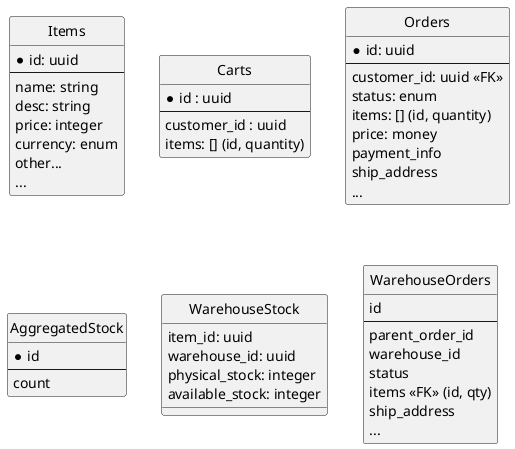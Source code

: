 @startuml "Test"

' hide the spot
hide circle

' avoid problems with angled crows feet
skinparam linetype ortho

entity "Items" as items {
  *id: uuid
  --
  name: string
  desc: string
  price: integer
  currency: enum
  other...
  ...
}

entity "Carts" as carts {
  *id : uuid
  --
  customer_id : uuid
  items: [] (id, quantity)
}

entity "Orders" as orders {
    *id: uuid
    --
    customer_id: uuid <<FK>>
    status: enum
    items: [] (id, quantity)
    price: money
    payment_info
    ship_address
    ...
}

entity "AggregatedStock" as sched {
  *id
  --
  count
}

entity "WarehouseStock" as whstock {
    item_id: uuid
    warehouse_id: uuid
    physical_stock: integer
    available_stock: integer
}

entity "WarehouseOrders" as whorders {
    id
    ---
    parent_order_id
    warehouse_id
    status
    items <<FK>> (id, qty)
    ship_address
    ...
}


@enduml
